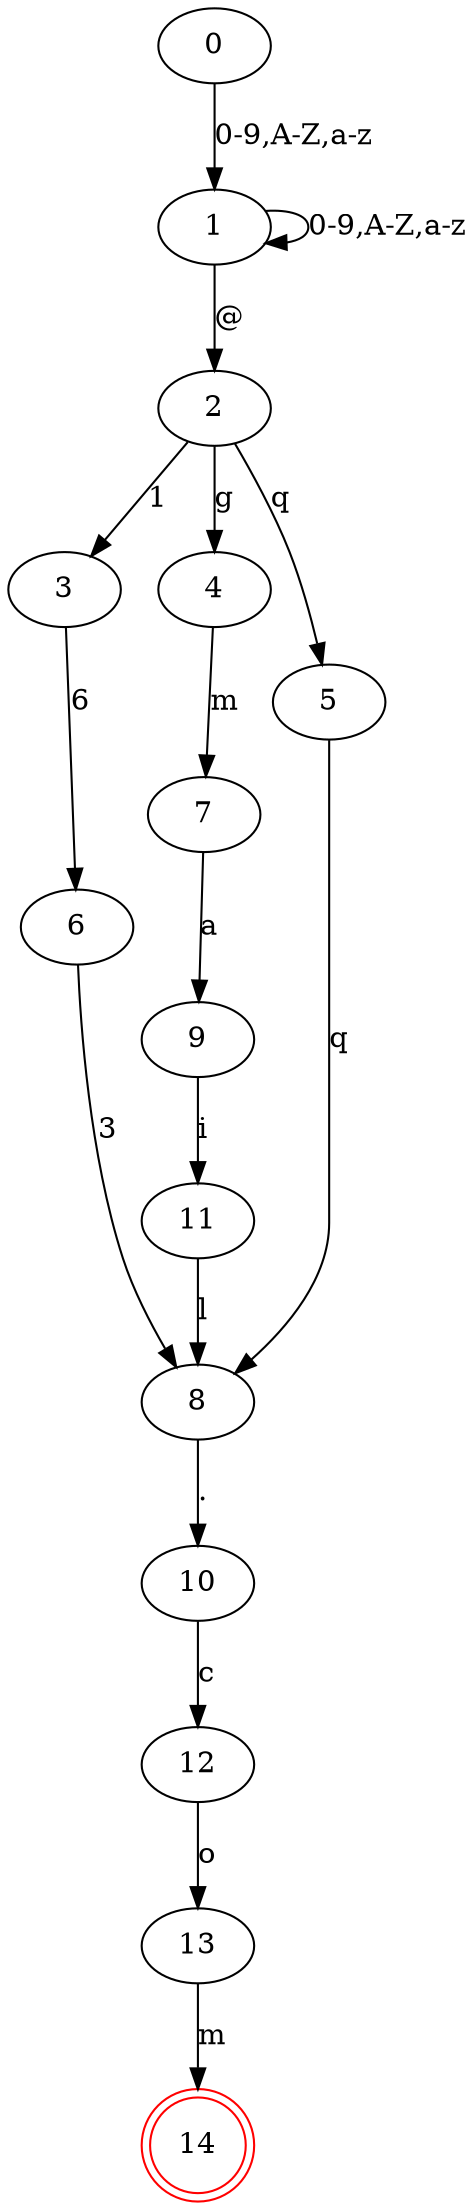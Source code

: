 digraph {
	0 [label="0"]
	1 [label="1"]
	2 [label="2"]
	3 [label="3"]
	4 [label="4"]
	5 [label="5"]
	6 [label="6"]
	7 [label="7"]
	8 [label="8"]
	9 [label="9"]
	10 [label="10"]
	11 [label="11"]
	12 [label="12"]
	13 [label="13"]
	14 [label="14" color=red shape=doublecircle]
	0 -> 1 [label="0-9,A-Z,a-z"]
	1 -> 1 [label="0-9,A-Z,a-z"]
	1 -> 2 [label="@"]
	2 -> 3 [label="1"]
	2 -> 4 [label="g"]
	2 -> 5 [label="q"]
	3 -> 6 [label="6"]
	4 -> 7 [label="m"]
	5 -> 8 [label="q"]
	6 -> 8 [label="3"]
	7 -> 9 [label="a"]
	8 -> 10 [label="."]
	9 -> 11 [label="i"]
	10 -> 12 [label="c"]
	11 -> 8 [label="l"]
	12 -> 13 [label="o"]
	13 -> 14 [label="m"]
}